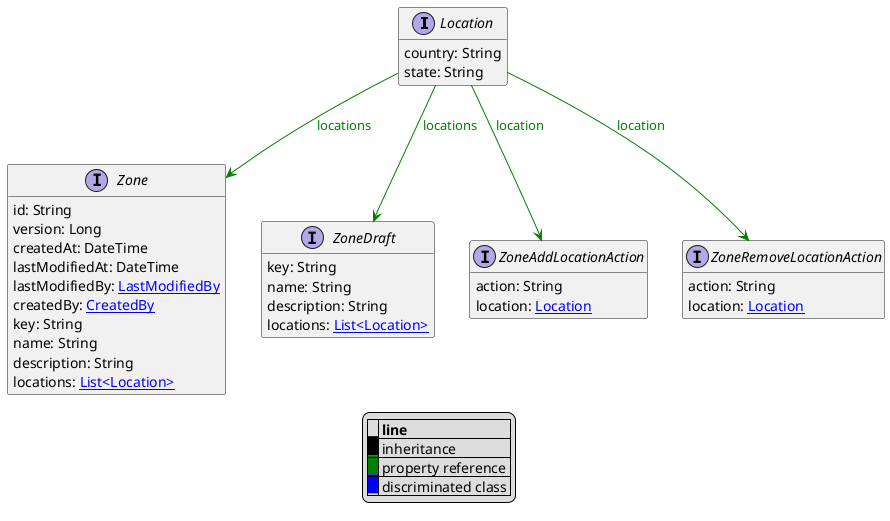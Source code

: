 @startuml

hide empty fields
hide empty methods
legend
|= |= line |
|<back:black>   </back>| inheritance |
|<back:green>   </back>| property reference |
|<back:blue>   </back>| discriminated class |
endlegend
interface Location [[Location.svg]]  {
    country: String
    state: String
}



interface Zone [[Zone.svg]]  {
    id: String
    version: Long
    createdAt: DateTime
    lastModifiedAt: DateTime
    lastModifiedBy: [[LastModifiedBy.svg LastModifiedBy]]
    createdBy: [[CreatedBy.svg CreatedBy]]
    key: String
    name: String
    description: String
    locations: [[Location.svg List<Location>]]
}
interface ZoneDraft [[ZoneDraft.svg]]  {
    key: String
    name: String
    description: String
    locations: [[Location.svg List<Location>]]
}
interface ZoneAddLocationAction [[ZoneAddLocationAction.svg]]  {
    action: String
    location: [[Location.svg Location]]
}
interface ZoneRemoveLocationAction [[ZoneRemoveLocationAction.svg]]  {
    action: String
    location: [[Location.svg Location]]
}

Location --> Zone #green;text:green : "locations"
Location --> ZoneDraft #green;text:green : "locations"
Location --> ZoneAddLocationAction #green;text:green : "location"
Location --> ZoneRemoveLocationAction #green;text:green : "location"
@enduml
